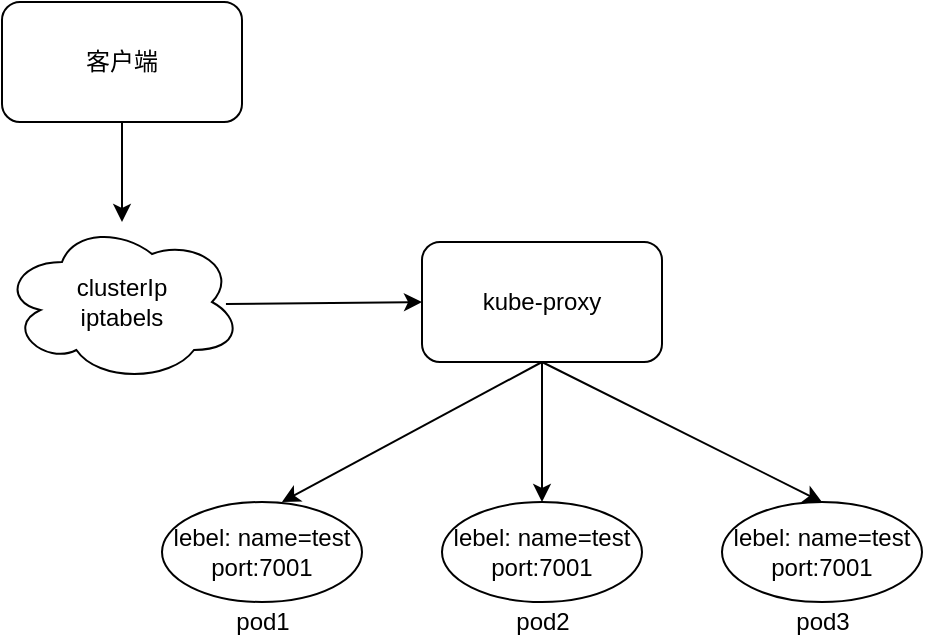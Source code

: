 <mxfile version="17.4.5" type="device"><diagram id="AKITwXyvlHyV5HfVx35m" name="Page-1"><mxGraphModel dx="946" dy="468" grid="1" gridSize="10" guides="1" tooltips="1" connect="1" arrows="1" fold="1" page="1" pageScale="1" pageWidth="1654" pageHeight="2336" math="0" shadow="0"><root><mxCell id="0"/><mxCell id="1" parent="0"/><mxCell id="ZLl6_DLhuid0CMeTI3W0-1" value="客户端" style="rounded=1;whiteSpace=wrap;html=1;" vertex="1" parent="1"><mxGeometry x="210" y="140" width="120" height="60" as="geometry"/></mxCell><mxCell id="ZLl6_DLhuid0CMeTI3W0-2" value="clusterIp&lt;br&gt;iptabels" style="ellipse;shape=cloud;whiteSpace=wrap;html=1;" vertex="1" parent="1"><mxGeometry x="210" y="250" width="120" height="80" as="geometry"/></mxCell><mxCell id="ZLl6_DLhuid0CMeTI3W0-3" value="kube-proxy" style="rounded=1;whiteSpace=wrap;html=1;" vertex="1" parent="1"><mxGeometry x="420" y="260" width="120" height="60" as="geometry"/></mxCell><mxCell id="ZLl6_DLhuid0CMeTI3W0-4" value="lebel: name=test&lt;br&gt;port:7001" style="ellipse;whiteSpace=wrap;html=1;" vertex="1" parent="1"><mxGeometry x="290" y="390" width="100" height="50" as="geometry"/></mxCell><mxCell id="ZLl6_DLhuid0CMeTI3W0-6" value="lebel: name=test&lt;br&gt;port:7001" style="ellipse;whiteSpace=wrap;html=1;" vertex="1" parent="1"><mxGeometry x="430" y="390" width="100" height="50" as="geometry"/></mxCell><mxCell id="ZLl6_DLhuid0CMeTI3W0-7" value="lebel: name=test&lt;br&gt;port:7001" style="ellipse;whiteSpace=wrap;html=1;" vertex="1" parent="1"><mxGeometry x="570" y="390" width="100" height="50" as="geometry"/></mxCell><mxCell id="ZLl6_DLhuid0CMeTI3W0-9" value="pod1" style="text;html=1;align=center;verticalAlign=middle;resizable=0;points=[];autosize=1;strokeColor=none;fillColor=none;" vertex="1" parent="1"><mxGeometry x="320" y="440" width="40" height="20" as="geometry"/></mxCell><mxCell id="ZLl6_DLhuid0CMeTI3W0-10" value="pod2" style="text;html=1;align=center;verticalAlign=middle;resizable=0;points=[];autosize=1;strokeColor=none;fillColor=none;" vertex="1" parent="1"><mxGeometry x="460" y="440" width="40" height="20" as="geometry"/></mxCell><mxCell id="ZLl6_DLhuid0CMeTI3W0-11" value="pod3" style="text;html=1;align=center;verticalAlign=middle;resizable=0;points=[];autosize=1;strokeColor=none;fillColor=none;" vertex="1" parent="1"><mxGeometry x="600" y="440" width="40" height="20" as="geometry"/></mxCell><mxCell id="ZLl6_DLhuid0CMeTI3W0-12" value="" style="endArrow=classic;html=1;rounded=0;exitX=0.5;exitY=1;exitDx=0;exitDy=0;" edge="1" parent="1" source="ZLl6_DLhuid0CMeTI3W0-1"><mxGeometry width="50" height="50" relative="1" as="geometry"><mxPoint x="300" y="330" as="sourcePoint"/><mxPoint x="270" y="250" as="targetPoint"/></mxGeometry></mxCell><mxCell id="ZLl6_DLhuid0CMeTI3W0-13" value="" style="endArrow=classic;html=1;rounded=0;exitX=0.933;exitY=0.513;exitDx=0;exitDy=0;exitPerimeter=0;entryX=0;entryY=0.5;entryDx=0;entryDy=0;" edge="1" parent="1" source="ZLl6_DLhuid0CMeTI3W0-2" target="ZLl6_DLhuid0CMeTI3W0-3"><mxGeometry width="50" height="50" relative="1" as="geometry"><mxPoint x="400" y="380" as="sourcePoint"/><mxPoint x="450" y="330" as="targetPoint"/></mxGeometry></mxCell><mxCell id="ZLl6_DLhuid0CMeTI3W0-14" value="" style="endArrow=classic;html=1;rounded=0;exitX=0.5;exitY=1;exitDx=0;exitDy=0;entryX=0.5;entryY=0;entryDx=0;entryDy=0;" edge="1" parent="1" source="ZLl6_DLhuid0CMeTI3W0-3" target="ZLl6_DLhuid0CMeTI3W0-6"><mxGeometry width="50" height="50" relative="1" as="geometry"><mxPoint x="450" y="420" as="sourcePoint"/><mxPoint x="500" y="370" as="targetPoint"/></mxGeometry></mxCell><mxCell id="ZLl6_DLhuid0CMeTI3W0-15" value="" style="endArrow=classic;html=1;rounded=0;exitX=0.5;exitY=1;exitDx=0;exitDy=0;entryX=0.5;entryY=0;entryDx=0;entryDy=0;" edge="1" parent="1" source="ZLl6_DLhuid0CMeTI3W0-3" target="ZLl6_DLhuid0CMeTI3W0-7"><mxGeometry width="50" height="50" relative="1" as="geometry"><mxPoint x="490" y="330" as="sourcePoint"/><mxPoint x="490" y="400" as="targetPoint"/></mxGeometry></mxCell><mxCell id="ZLl6_DLhuid0CMeTI3W0-16" value="" style="endArrow=classic;html=1;rounded=0;exitX=0.5;exitY=1;exitDx=0;exitDy=0;entryX=0.6;entryY=0;entryDx=0;entryDy=0;entryPerimeter=0;" edge="1" parent="1" source="ZLl6_DLhuid0CMeTI3W0-3" target="ZLl6_DLhuid0CMeTI3W0-4"><mxGeometry width="50" height="50" relative="1" as="geometry"><mxPoint x="500" y="340" as="sourcePoint"/><mxPoint x="500" y="410" as="targetPoint"/></mxGeometry></mxCell></root></mxGraphModel></diagram></mxfile>